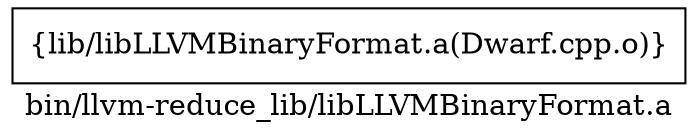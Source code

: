 digraph "bin/llvm-reduce_lib/libLLVMBinaryFormat.a" {
	label="bin/llvm-reduce_lib/libLLVMBinaryFormat.a";
	rankdir=LR;

	Node0x557e0423dcb8 [shape=record,shape=box,group=0,label="{lib/libLLVMBinaryFormat.a(Dwarf.cpp.o)}"];
}
